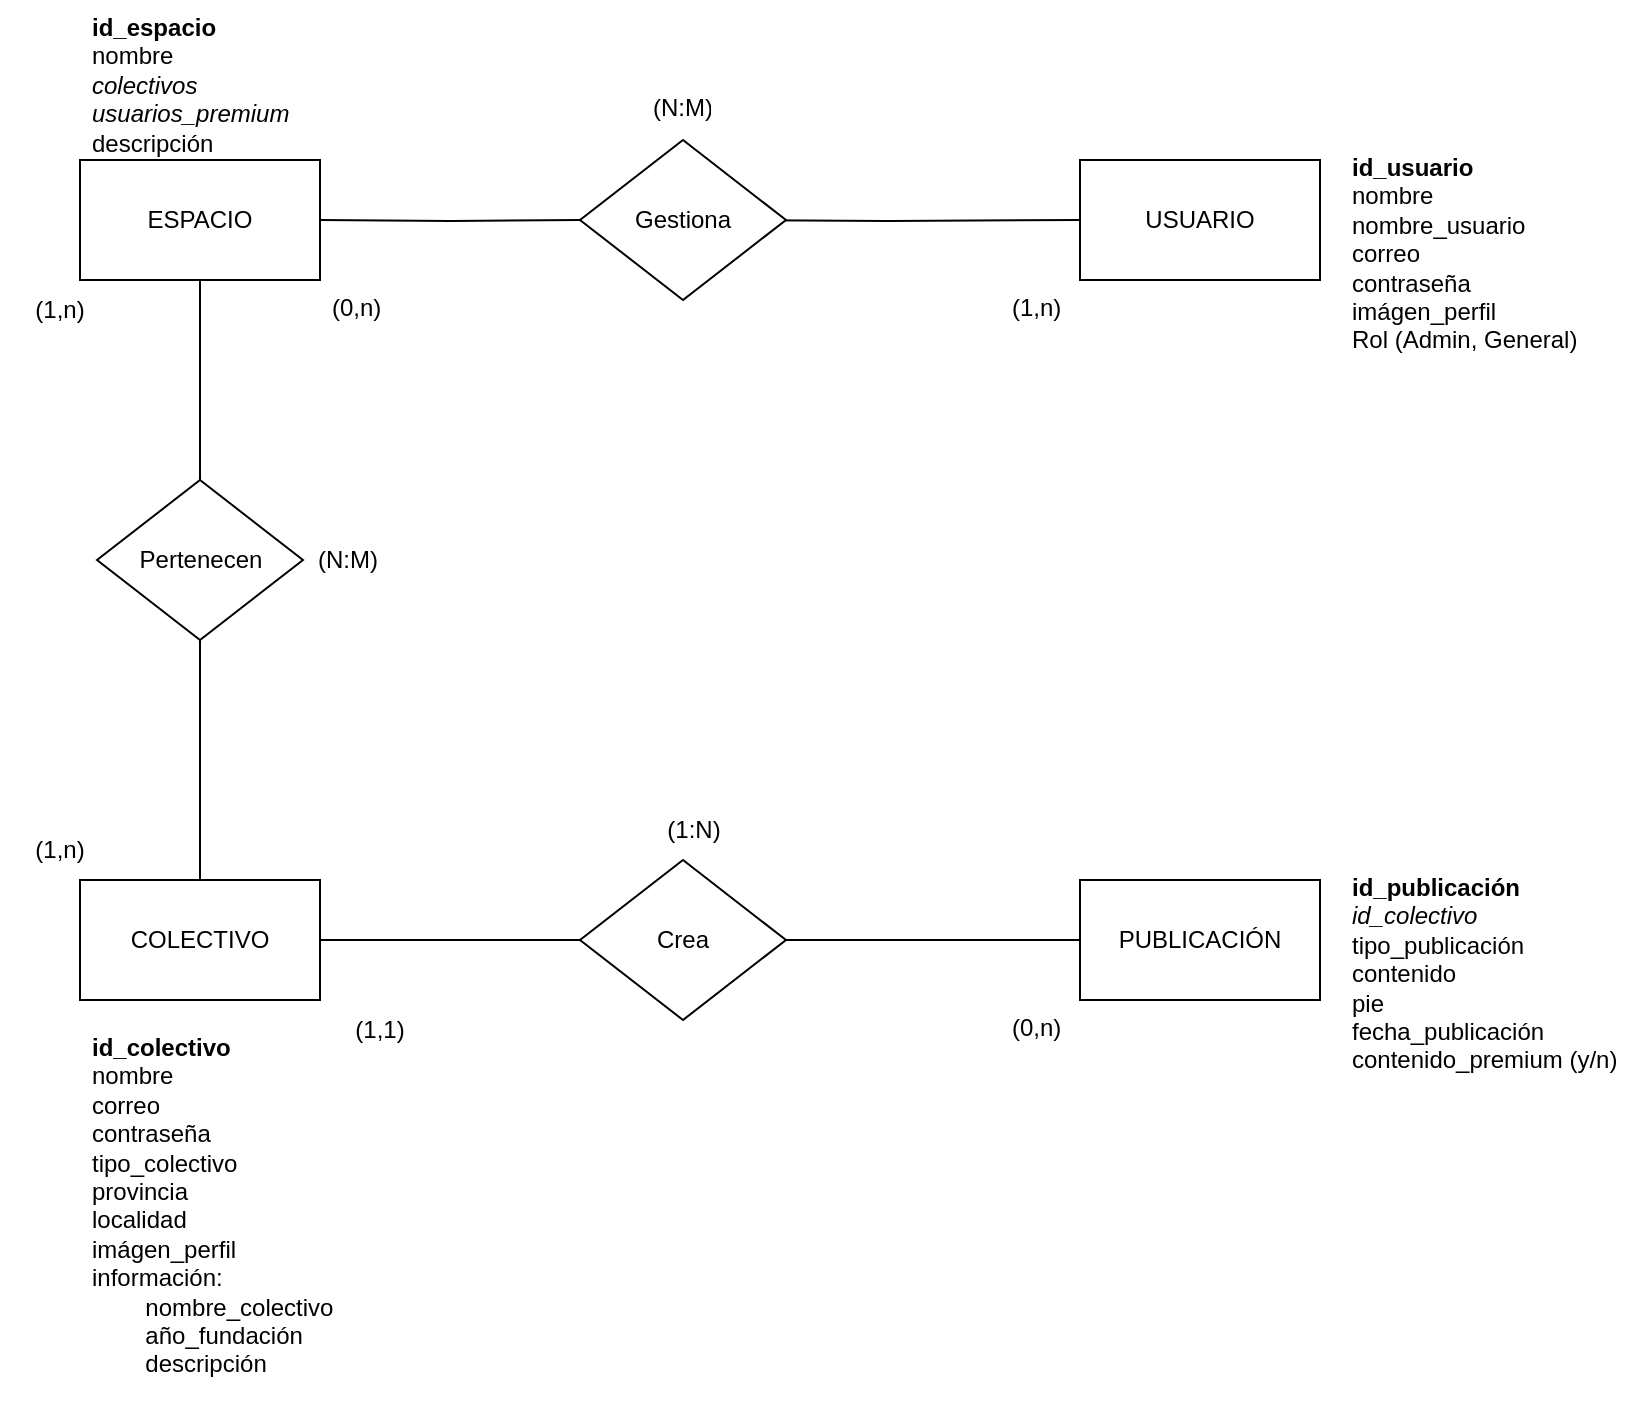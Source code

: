 <mxfile>
    <diagram id="q_SyrXB1hb_qUSjCRa4C" name="Página-1">
        <mxGraphModel dx="1216" dy="1953" grid="1" gridSize="10" guides="1" tooltips="1" connect="1" arrows="1" fold="1" page="1" pageScale="1" pageWidth="827" pageHeight="1169" math="0" shadow="0">
            <root>
                <mxCell id="0"/>
                <mxCell id="1" parent="0"/>
                <mxCell id="qMkH_yW-luxWWShTku8l-3" value="COLECTIVO" style="rounded=0;whiteSpace=wrap;html=1;" parent="1" vertex="1">
                    <mxGeometry x="500" y="210" width="120" height="60" as="geometry"/>
                </mxCell>
                <mxCell id="qMkH_yW-luxWWShTku8l-5" style="edgeStyle=orthogonalEdgeStyle;rounded=0;orthogonalLoop=1;jettySize=auto;html=1;entryX=0;entryY=0.5;entryDx=0;entryDy=0;strokeColor=default;endArrow=none;endFill=0;startArrow=none;" parent="1" target="qMkH_yW-luxWWShTku8l-17" edge="1">
                    <mxGeometry relative="1" as="geometry">
                        <mxPoint x="807" y="-120" as="sourcePoint"/>
                        <mxPoint x="880" y="-120" as="targetPoint"/>
                    </mxGeometry>
                </mxCell>
                <mxCell id="qMkH_yW-luxWWShTku8l-8" value="&lt;b&gt;id_usuario&lt;/b&gt;&lt;br&gt;nombre&lt;br&gt;nombre_usuario&lt;br&gt;correo&lt;br&gt;contraseña&lt;br&gt;imágen_perfil&lt;br&gt;Rol (Admin, General)" style="text;strokeColor=none;fillColor=none;spacingLeft=4;spacingRight=4;overflow=hidden;rotatable=0;points=[[0,0.5],[1,0.5]];portConstraint=eastwest;fontSize=12;html=1;" parent="1" vertex="1">
                    <mxGeometry x="1130" y="-160" width="150" height="130" as="geometry"/>
                </mxCell>
                <mxCell id="qMkH_yW-luxWWShTku8l-9" value="&lt;b&gt;id_espacio&lt;br&gt;&lt;/b&gt;nombre&lt;br&gt;&lt;i&gt;colectivos&lt;/i&gt;&lt;br&gt;&lt;i&gt;usuarios_premium&lt;/i&gt;&lt;br&gt;descripción" style="text;strokeColor=none;fillColor=none;spacingLeft=4;spacingRight=4;overflow=hidden;rotatable=0;points=[[0,0.5],[1,0.5]];portConstraint=eastwest;fontSize=12;html=1;" parent="1" vertex="1">
                    <mxGeometry x="500" y="-230" width="120" height="80" as="geometry"/>
                </mxCell>
                <mxCell id="qMkH_yW-luxWWShTku8l-10" value="" style="edgeStyle=orthogonalEdgeStyle;rounded=0;orthogonalLoop=1;jettySize=auto;html=1;strokeColor=default;endArrow=none;endFill=0;" parent="1" target="qMkH_yW-luxWWShTku8l-21" edge="1">
                    <mxGeometry relative="1" as="geometry">
                        <mxPoint x="620" y="-120" as="sourcePoint"/>
                        <mxPoint x="707" y="-120" as="targetPoint"/>
                    </mxGeometry>
                </mxCell>
                <mxCell id="qMkH_yW-luxWWShTku8l-13" value="(N:M)" style="text;strokeColor=none;fillColor=none;spacingLeft=4;spacingRight=4;overflow=hidden;rotatable=0;points=[[0,0.5],[1,0.5]];portConstraint=eastwest;fontSize=12;" parent="1" vertex="1">
                    <mxGeometry x="780.5" y="-190" width="40" height="30" as="geometry"/>
                </mxCell>
                <mxCell id="qMkH_yW-luxWWShTku8l-14" value="(0,n)" style="text;strokeColor=none;fillColor=none;spacingLeft=4;spacingRight=4;overflow=hidden;rotatable=0;points=[[0,0.5],[1,0.5]];portConstraint=eastwest;fontSize=12;" parent="1" vertex="1">
                    <mxGeometry x="620" y="-90" width="40" height="30" as="geometry"/>
                </mxCell>
                <mxCell id="qMkH_yW-luxWWShTku8l-15" value="(1,n)" style="text;strokeColor=none;fillColor=none;spacingLeft=4;spacingRight=4;overflow=hidden;rotatable=0;points=[[0,0.5],[1,0.5]];portConstraint=eastwest;fontSize=12;" parent="1" vertex="1">
                    <mxGeometry x="960" y="-90" width="40" height="30" as="geometry"/>
                </mxCell>
                <mxCell id="qMkH_yW-luxWWShTku8l-16" value="ESPACIO" style="rounded=0;whiteSpace=wrap;html=1;" parent="1" vertex="1">
                    <mxGeometry x="500" y="-150" width="120" height="60" as="geometry"/>
                </mxCell>
                <mxCell id="qMkH_yW-luxWWShTku8l-17" value="USUARIO" style="rounded=0;whiteSpace=wrap;html=1;" parent="1" vertex="1">
                    <mxGeometry x="1000" y="-150" width="120" height="60" as="geometry"/>
                </mxCell>
                <mxCell id="qMkH_yW-luxWWShTku8l-18" value="" style="endArrow=none;html=1;rounded=0;entryX=0.5;entryY=1;entryDx=0;entryDy=0;exitX=0.5;exitY=0;exitDx=0;exitDy=0;" parent="1" source="qMkH_yW-luxWWShTku8l-3" target="qMkH_yW-luxWWShTku8l-16" edge="1">
                    <mxGeometry width="50" height="50" relative="1" as="geometry">
                        <mxPoint x="500" y="40" as="sourcePoint"/>
                        <mxPoint x="550" y="-10" as="targetPoint"/>
                    </mxGeometry>
                </mxCell>
                <mxCell id="qMkH_yW-luxWWShTku8l-20" value="(1,n)" style="text;html=1;strokeColor=none;fillColor=none;align=center;verticalAlign=middle;whiteSpace=wrap;rounded=0;" parent="1" vertex="1">
                    <mxGeometry x="460" y="180" width="60" height="30" as="geometry"/>
                </mxCell>
                <mxCell id="qMkH_yW-luxWWShTku8l-21" value="Gestiona" style="rhombus;whiteSpace=wrap;html=1;" parent="1" vertex="1">
                    <mxGeometry x="750" y="-160" width="103" height="80" as="geometry"/>
                </mxCell>
                <mxCell id="qMkH_yW-luxWWShTku8l-24" value="(1,n)" style="text;html=1;strokeColor=none;fillColor=none;align=center;verticalAlign=middle;whiteSpace=wrap;rounded=0;" parent="1" vertex="1">
                    <mxGeometry x="460" y="-90" width="60" height="30" as="geometry"/>
                </mxCell>
                <mxCell id="qMkH_yW-luxWWShTku8l-25" value="(N:M)" style="text;html=1;strokeColor=none;fillColor=none;align=center;verticalAlign=middle;whiteSpace=wrap;rounded=0;" parent="1" vertex="1">
                    <mxGeometry x="604" y="35" width="60" height="30" as="geometry"/>
                </mxCell>
                <mxCell id="qMkH_yW-luxWWShTku8l-38" value="(1,1)" style="text;html=1;strokeColor=none;fillColor=none;align=center;verticalAlign=middle;whiteSpace=wrap;rounded=0;" parent="1" vertex="1">
                    <mxGeometry x="620" y="270" width="60" height="30" as="geometry"/>
                </mxCell>
                <mxCell id="qMkH_yW-luxWWShTku8l-52" value="PUBLICACIÓN" style="rounded=0;whiteSpace=wrap;html=1;" parent="1" vertex="1">
                    <mxGeometry x="1000" y="210" width="120" height="60" as="geometry"/>
                </mxCell>
                <mxCell id="5" style="edgeStyle=none;html=1;endArrow=none;endFill=0;entryX=0;entryY=0.5;entryDx=0;entryDy=0;" parent="1" target="qMkH_yW-luxWWShTku8l-52" edge="1">
                    <mxGeometry relative="1" as="geometry">
                        <mxPoint x="990" y="240" as="targetPoint"/>
                        <mxPoint x="847" y="240" as="sourcePoint"/>
                    </mxGeometry>
                </mxCell>
                <mxCell id="6" style="edgeStyle=none;html=1;entryX=1;entryY=0.5;entryDx=0;entryDy=0;endArrow=none;endFill=0;" parent="1" target="qMkH_yW-luxWWShTku8l-3" edge="1">
                    <mxGeometry relative="1" as="geometry">
                        <mxPoint x="767" y="240" as="sourcePoint"/>
                    </mxGeometry>
                </mxCell>
                <mxCell id="qMkH_yW-luxWWShTku8l-59" value="(1:N)" style="text;html=1;strokeColor=none;fillColor=none;align=center;verticalAlign=middle;whiteSpace=wrap;rounded=0;" parent="1" vertex="1">
                    <mxGeometry x="777" y="170" width="60" height="30" as="geometry"/>
                </mxCell>
                <mxCell id="qMkH_yW-luxWWShTku8l-60" value="(0,n)" style="text;strokeColor=none;fillColor=none;spacingLeft=4;spacingRight=4;overflow=hidden;rotatable=0;points=[[0,0.5],[1,0.5]];portConstraint=eastwest;fontSize=12;" parent="1" vertex="1">
                    <mxGeometry x="960" y="270" width="40" height="30" as="geometry"/>
                </mxCell>
                <mxCell id="8" value="Crea" style="rhombus;whiteSpace=wrap;html=1;" parent="1" vertex="1">
                    <mxGeometry x="750" y="200" width="103" height="80" as="geometry"/>
                </mxCell>
                <mxCell id="9" value="&lt;b&gt;id_colectivo&lt;/b&gt;&lt;br&gt;nombre&lt;br&gt;correo&lt;br&gt;contraseña&lt;br&gt;tipo_colectivo&lt;br&gt;provincia&lt;br&gt;localidad&lt;br&gt;imágen_perfil&lt;br&gt;información:&lt;br&gt;&lt;span style=&quot;white-space: pre;&quot;&gt;&#9;&lt;/span&gt;nombre_colectivo&lt;br&gt;&lt;span style=&quot;white-space: pre;&quot;&gt;&#9;&lt;/span&gt;año_fundación&lt;br&gt;&lt;span style=&quot;white-space: pre;&quot;&gt;&#9;&lt;/span&gt;descripción" style="text;strokeColor=none;fillColor=none;spacingLeft=4;spacingRight=4;overflow=hidden;rotatable=0;points=[[0,0.5],[1,0.5]];portConstraint=eastwest;fontSize=12;html=1;" parent="1" vertex="1">
                    <mxGeometry x="500" y="280" width="150" height="190" as="geometry"/>
                </mxCell>
                <mxCell id="10" value="&lt;b&gt;id_publicación&lt;/b&gt;&lt;br&gt;&lt;i&gt;id_colectivo&lt;br&gt;&lt;/i&gt;tipo_publicación&lt;br&gt;contenido&lt;br&gt;pie&lt;br&gt;fecha_publicación&lt;br&gt;contenido_premium (y/n)" style="text;strokeColor=none;fillColor=none;spacingLeft=4;spacingRight=4;overflow=hidden;rotatable=0;points=[[0,0.5],[1,0.5]];portConstraint=eastwest;fontSize=12;html=1;" parent="1" vertex="1">
                    <mxGeometry x="1130" y="200" width="150" height="130" as="geometry"/>
                </mxCell>
                <mxCell id="11" value="Pertenecen" style="rhombus;whiteSpace=wrap;html=1;" parent="1" vertex="1">
                    <mxGeometry x="508.5" y="10" width="103" height="80" as="geometry"/>
                </mxCell>
            </root>
        </mxGraphModel>
    </diagram>
</mxfile>